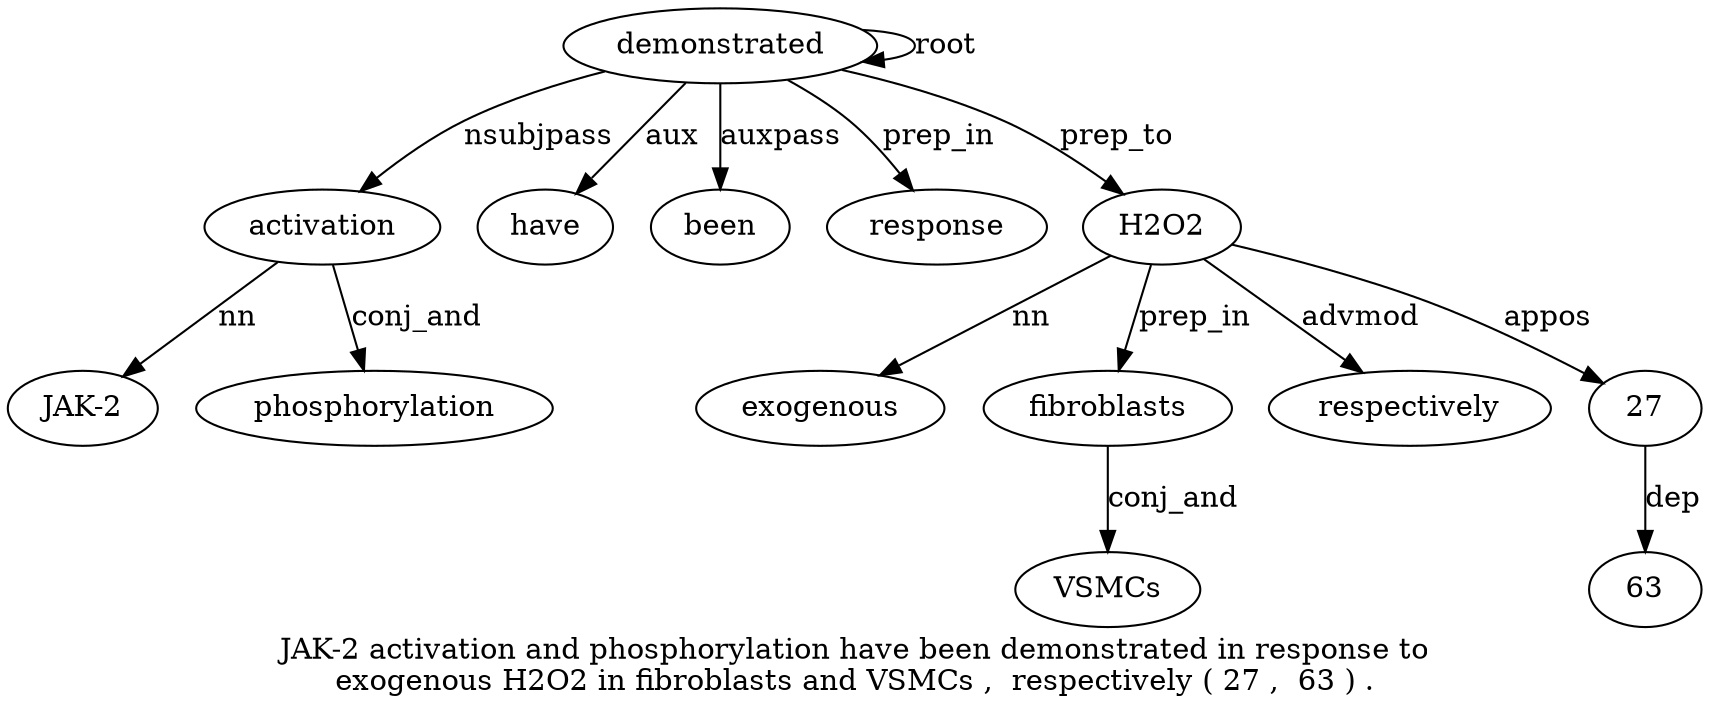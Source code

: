digraph "JAK-2 activation and phosphorylation have been demonstrated in response to exogenous H2O2 in fibroblasts and VSMCs ,  respectively ( 27 ,  63 ) ." {
label="JAK-2 activation and phosphorylation have been demonstrated in response to
exogenous H2O2 in fibroblasts and VSMCs ,  respectively ( 27 ,  63 ) .";
activation2 [style=filled, fillcolor=white, label=activation];
"JAK-21" [style=filled, fillcolor=white, label="JAK-2"];
activation2 -> "JAK-21"  [label=nn];
demonstrated7 [style=filled, fillcolor=white, label=demonstrated];
demonstrated7 -> activation2  [label=nsubjpass];
phosphorylation4 [style=filled, fillcolor=white, label=phosphorylation];
activation2 -> phosphorylation4  [label=conj_and];
have5 [style=filled, fillcolor=white, label=have];
demonstrated7 -> have5  [label=aux];
been6 [style=filled, fillcolor=white, label=been];
demonstrated7 -> been6  [label=auxpass];
demonstrated7 -> demonstrated7  [label=root];
response9 [style=filled, fillcolor=white, label=response];
demonstrated7 -> response9  [label=prep_in];
H2O21 [style=filled, fillcolor=white, label=H2O2];
exogenous11 [style=filled, fillcolor=white, label=exogenous];
H2O21 -> exogenous11  [label=nn];
demonstrated7 -> H2O21  [label=prep_to];
fibroblasts14 [style=filled, fillcolor=white, label=fibroblasts];
H2O21 -> fibroblasts14  [label=prep_in];
VSMCs16 [style=filled, fillcolor=white, label=VSMCs];
fibroblasts14 -> VSMCs16  [label=conj_and];
respectively18 [style=filled, fillcolor=white, label=respectively];
H2O21 -> respectively18  [label=advmod];
2720 [style=filled, fillcolor=white, label=27];
H2O21 -> 2720  [label=appos];
6322 [style=filled, fillcolor=white, label=63];
2720 -> 6322  [label=dep];
}
